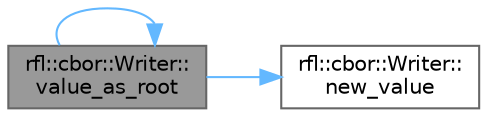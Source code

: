 digraph "rfl::cbor::Writer::value_as_root"
{
 // LATEX_PDF_SIZE
  bgcolor="transparent";
  edge [fontname=Helvetica,fontsize=10,labelfontname=Helvetica,labelfontsize=10];
  node [fontname=Helvetica,fontsize=10,shape=box,height=0.2,width=0.4];
  rankdir="LR";
  Node1 [id="Node000001",label="rfl::cbor::Writer::\lvalue_as_root",height=0.2,width=0.4,color="gray40", fillcolor="grey60", style="filled", fontcolor="black",tooltip=" "];
  Node1 -> Node2 [id="edge1_Node000001_Node000002",color="steelblue1",style="solid",tooltip=" "];
  Node2 [id="Node000002",label="rfl::cbor::Writer::\lnew_value",height=0.2,width=0.4,color="grey40", fillcolor="white", style="filled",URL="$classrfl_1_1cbor_1_1_writer.html#ae8842e9b08f255a162be91131ac9996b",tooltip=" "];
  Node1 -> Node1 [id="edge2_Node000001_Node000001",color="steelblue1",style="solid",tooltip=" "];
}
